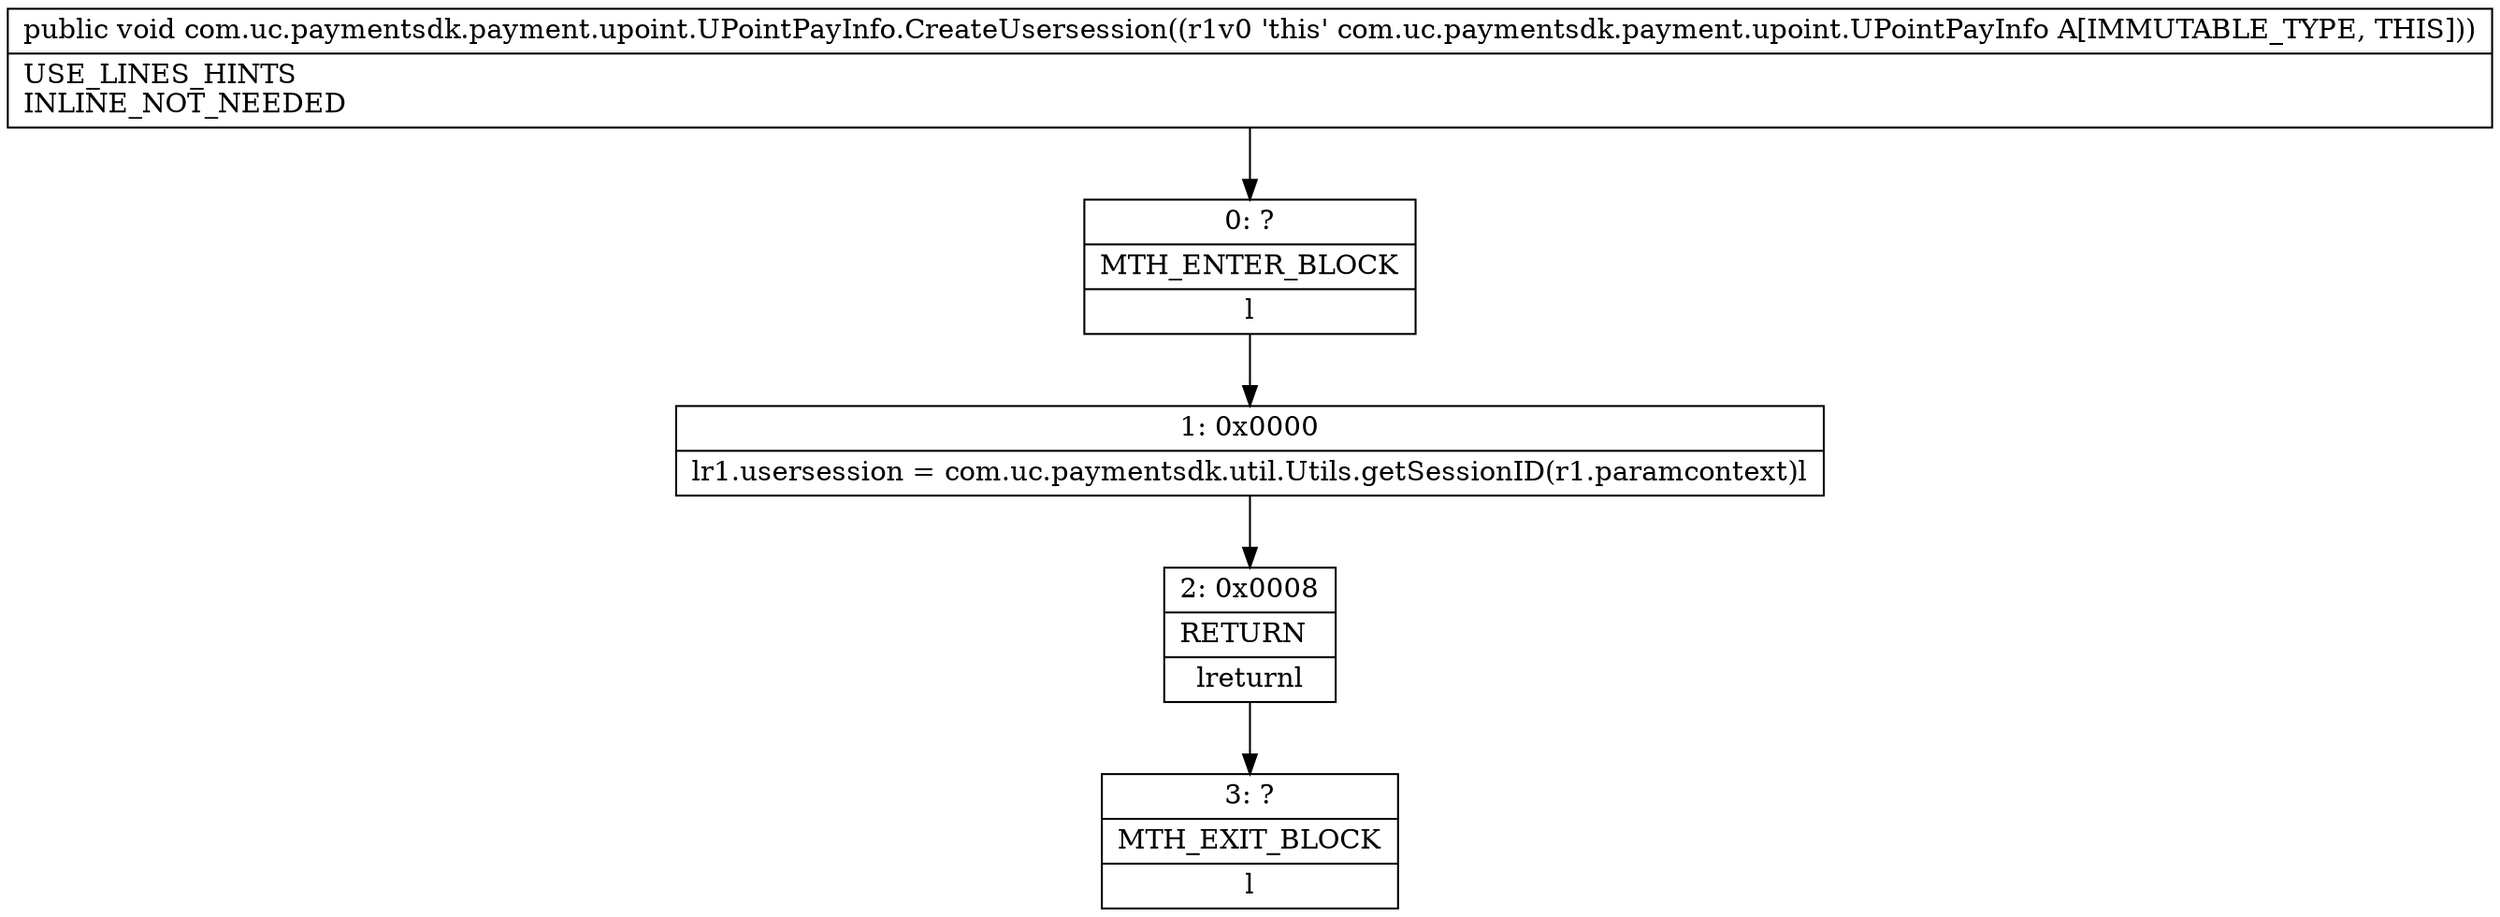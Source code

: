 digraph "CFG forcom.uc.paymentsdk.payment.upoint.UPointPayInfo.CreateUsersession()V" {
Node_0 [shape=record,label="{0\:\ ?|MTH_ENTER_BLOCK\l|l}"];
Node_1 [shape=record,label="{1\:\ 0x0000|lr1.usersession = com.uc.paymentsdk.util.Utils.getSessionID(r1.paramcontext)l}"];
Node_2 [shape=record,label="{2\:\ 0x0008|RETURN\l|lreturnl}"];
Node_3 [shape=record,label="{3\:\ ?|MTH_EXIT_BLOCK\l|l}"];
MethodNode[shape=record,label="{public void com.uc.paymentsdk.payment.upoint.UPointPayInfo.CreateUsersession((r1v0 'this' com.uc.paymentsdk.payment.upoint.UPointPayInfo A[IMMUTABLE_TYPE, THIS]))  | USE_LINES_HINTS\lINLINE_NOT_NEEDED\l}"];
MethodNode -> Node_0;
Node_0 -> Node_1;
Node_1 -> Node_2;
Node_2 -> Node_3;
}

